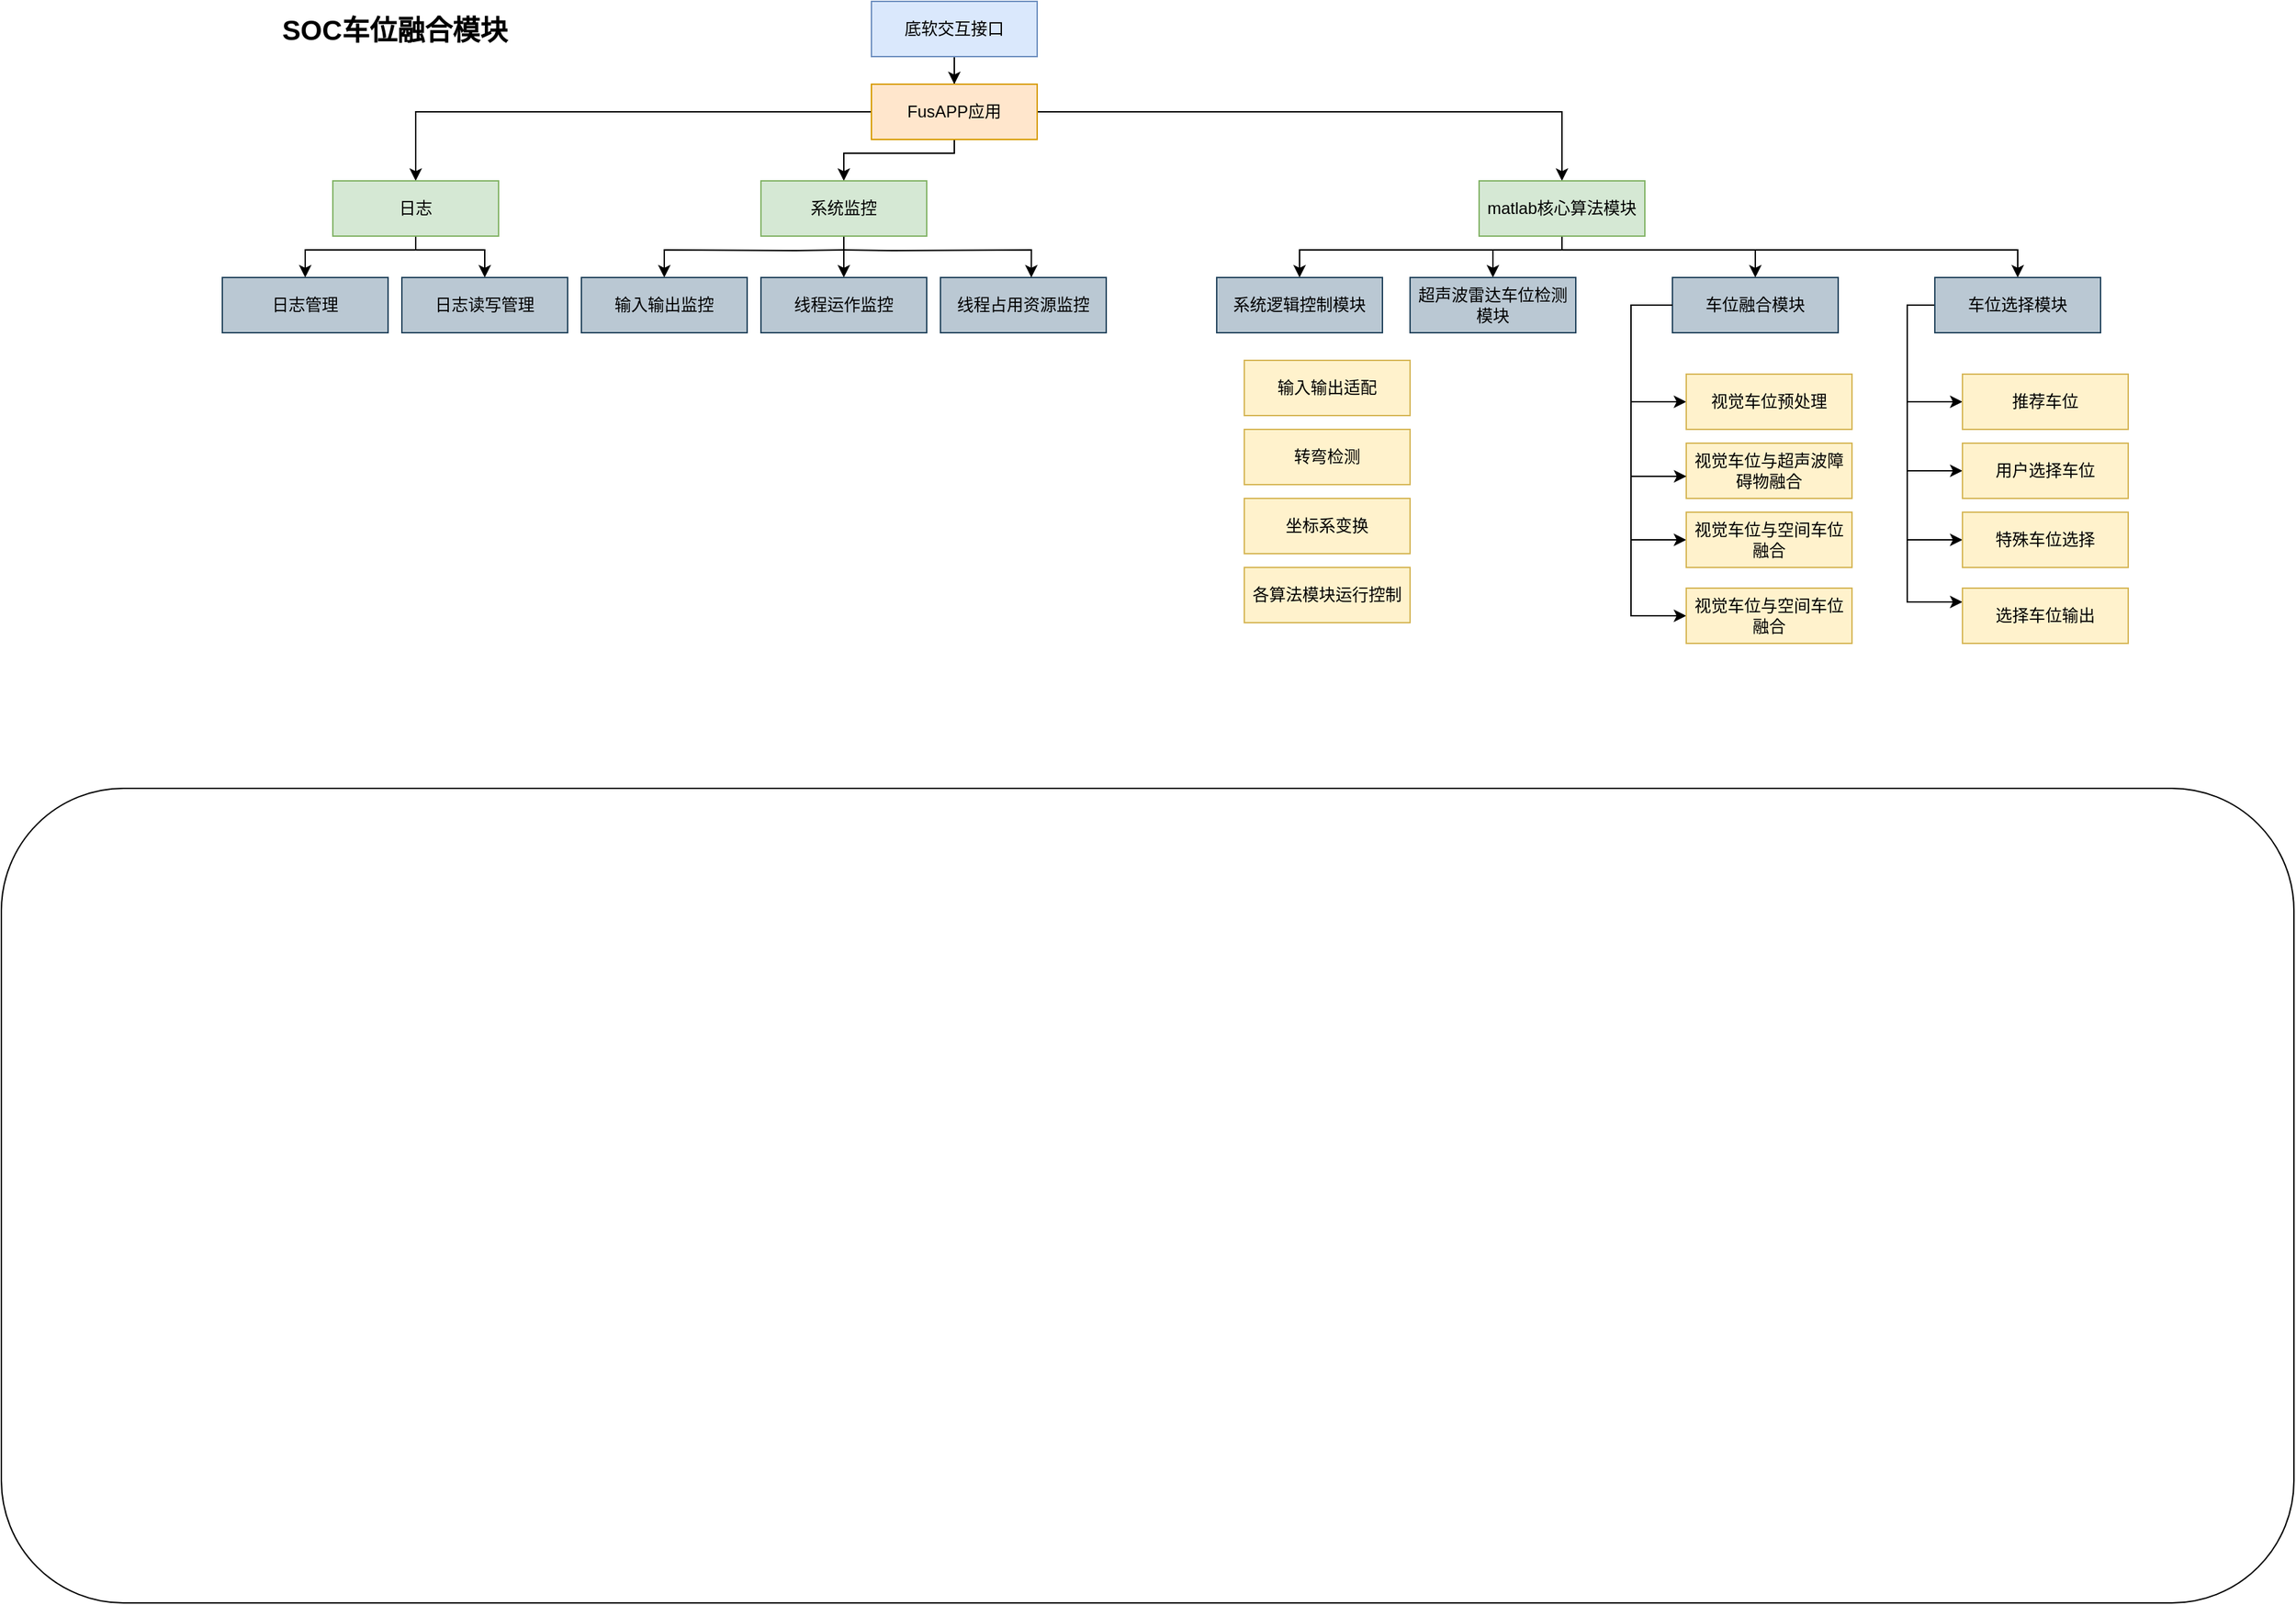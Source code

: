 <mxfile version="22.1.17" type="github">
  <diagram name="第 1 页" id="v2VoE6i0zB2rasKz2DNC">
    <mxGraphModel dx="1696" dy="434" grid="1" gridSize="10" guides="1" tooltips="1" connect="1" arrows="1" fold="1" page="1" pageScale="1" pageWidth="827" pageHeight="1169" math="0" shadow="0">
      <root>
        <mxCell id="0" />
        <mxCell id="1" parent="0" />
        <mxCell id="D35mGMn1QWTD8DkZdU1f-2" value="" style="rounded=1;whiteSpace=wrap;html=1;" vertex="1" parent="1">
          <mxGeometry x="-260" y="690" width="1660" height="590" as="geometry" />
        </mxCell>
        <mxCell id="D35mGMn1QWTD8DkZdU1f-3" value="" style="edgeStyle=orthogonalEdgeStyle;rounded=0;orthogonalLoop=1;jettySize=auto;html=1;" edge="1" parent="1" source="D35mGMn1QWTD8DkZdU1f-4" target="D35mGMn1QWTD8DkZdU1f-8">
          <mxGeometry relative="1" as="geometry" />
        </mxCell>
        <mxCell id="D35mGMn1QWTD8DkZdU1f-4" value="底软交互接口" style="rounded=0;whiteSpace=wrap;html=1;fillColor=#dae8fc;strokeColor=#6c8ebf;" vertex="1" parent="1">
          <mxGeometry x="370" y="120" width="120" height="40" as="geometry" />
        </mxCell>
        <mxCell id="D35mGMn1QWTD8DkZdU1f-5" style="edgeStyle=orthogonalEdgeStyle;rounded=0;orthogonalLoop=1;jettySize=auto;html=1;entryX=0.5;entryY=0;entryDx=0;entryDy=0;" edge="1" parent="1" source="D35mGMn1QWTD8DkZdU1f-8" target="D35mGMn1QWTD8DkZdU1f-11">
          <mxGeometry relative="1" as="geometry" />
        </mxCell>
        <mxCell id="D35mGMn1QWTD8DkZdU1f-6" style="edgeStyle=orthogonalEdgeStyle;rounded=0;orthogonalLoop=1;jettySize=auto;html=1;" edge="1" parent="1" source="D35mGMn1QWTD8DkZdU1f-8" target="D35mGMn1QWTD8DkZdU1f-16">
          <mxGeometry relative="1" as="geometry" />
        </mxCell>
        <mxCell id="D35mGMn1QWTD8DkZdU1f-7" style="edgeStyle=orthogonalEdgeStyle;rounded=0;orthogonalLoop=1;jettySize=auto;html=1;" edge="1" parent="1" source="D35mGMn1QWTD8DkZdU1f-8" target="D35mGMn1QWTD8DkZdU1f-19">
          <mxGeometry relative="1" as="geometry">
            <Array as="points">
              <mxPoint x="430" y="230" />
              <mxPoint x="350" y="230" />
            </Array>
          </mxGeometry>
        </mxCell>
        <mxCell id="D35mGMn1QWTD8DkZdU1f-8" value="FusAPP应用" style="rounded=0;whiteSpace=wrap;html=1;fillColor=#ffe6cc;strokeColor=#d79b00;" vertex="1" parent="1">
          <mxGeometry x="370" y="180" width="120" height="40" as="geometry" />
        </mxCell>
        <mxCell id="D35mGMn1QWTD8DkZdU1f-9" style="edgeStyle=orthogonalEdgeStyle;rounded=0;orthogonalLoop=1;jettySize=auto;html=1;entryX=0.5;entryY=0;entryDx=0;entryDy=0;" edge="1" parent="1" source="D35mGMn1QWTD8DkZdU1f-11" target="D35mGMn1QWTD8DkZdU1f-24">
          <mxGeometry relative="1" as="geometry">
            <Array as="points">
              <mxPoint x="40" y="300" />
              <mxPoint x="-40" y="300" />
            </Array>
          </mxGeometry>
        </mxCell>
        <mxCell id="D35mGMn1QWTD8DkZdU1f-10" style="edgeStyle=orthogonalEdgeStyle;rounded=0;orthogonalLoop=1;jettySize=auto;html=1;" edge="1" parent="1" source="D35mGMn1QWTD8DkZdU1f-11" target="D35mGMn1QWTD8DkZdU1f-25">
          <mxGeometry relative="1" as="geometry">
            <Array as="points">
              <mxPoint x="40" y="300" />
              <mxPoint x="90" y="300" />
            </Array>
          </mxGeometry>
        </mxCell>
        <mxCell id="D35mGMn1QWTD8DkZdU1f-11" value="日志" style="rounded=0;whiteSpace=wrap;html=1;fillColor=#d5e8d4;strokeColor=#82b366;" vertex="1" parent="1">
          <mxGeometry x="-20" y="250" width="120" height="40" as="geometry" />
        </mxCell>
        <mxCell id="D35mGMn1QWTD8DkZdU1f-41" style="edgeStyle=orthogonalEdgeStyle;rounded=0;orthogonalLoop=1;jettySize=auto;html=1;entryX=0.5;entryY=0;entryDx=0;entryDy=0;" edge="1" parent="1" source="D35mGMn1QWTD8DkZdU1f-16" target="D35mGMn1QWTD8DkZdU1f-20">
          <mxGeometry relative="1" as="geometry">
            <Array as="points">
              <mxPoint x="870" y="300" />
              <mxPoint x="680" y="300" />
            </Array>
          </mxGeometry>
        </mxCell>
        <mxCell id="D35mGMn1QWTD8DkZdU1f-42" style="edgeStyle=orthogonalEdgeStyle;rounded=0;orthogonalLoop=1;jettySize=auto;html=1;entryX=0.5;entryY=0;entryDx=0;entryDy=0;" edge="1" parent="1" source="D35mGMn1QWTD8DkZdU1f-16" target="D35mGMn1QWTD8DkZdU1f-21">
          <mxGeometry relative="1" as="geometry">
            <Array as="points">
              <mxPoint x="870" y="300" />
              <mxPoint x="820" y="300" />
            </Array>
          </mxGeometry>
        </mxCell>
        <mxCell id="D35mGMn1QWTD8DkZdU1f-43" style="edgeStyle=orthogonalEdgeStyle;rounded=0;orthogonalLoop=1;jettySize=auto;html=1;entryX=0.5;entryY=0;entryDx=0;entryDy=0;" edge="1" parent="1" source="D35mGMn1QWTD8DkZdU1f-16" target="D35mGMn1QWTD8DkZdU1f-22">
          <mxGeometry relative="1" as="geometry">
            <Array as="points">
              <mxPoint x="870" y="300" />
              <mxPoint x="1010" y="300" />
            </Array>
          </mxGeometry>
        </mxCell>
        <mxCell id="D35mGMn1QWTD8DkZdU1f-44" style="edgeStyle=orthogonalEdgeStyle;rounded=0;orthogonalLoop=1;jettySize=auto;html=1;" edge="1" parent="1" source="D35mGMn1QWTD8DkZdU1f-16" target="D35mGMn1QWTD8DkZdU1f-23">
          <mxGeometry relative="1" as="geometry">
            <Array as="points">
              <mxPoint x="870" y="300" />
              <mxPoint x="1200" y="300" />
            </Array>
          </mxGeometry>
        </mxCell>
        <mxCell id="D35mGMn1QWTD8DkZdU1f-16" value="matlab核心算法模块" style="rounded=0;whiteSpace=wrap;html=1;fillColor=#d5e8d4;strokeColor=#82b366;" vertex="1" parent="1">
          <mxGeometry x="810" y="250" width="120" height="40" as="geometry" />
        </mxCell>
        <mxCell id="D35mGMn1QWTD8DkZdU1f-17" style="edgeStyle=orthogonalEdgeStyle;rounded=0;orthogonalLoop=1;jettySize=auto;html=1;entryX=0.5;entryY=0;entryDx=0;entryDy=0;" edge="1" parent="1" target="D35mGMn1QWTD8DkZdU1f-26">
          <mxGeometry relative="1" as="geometry">
            <mxPoint x="210" y="310" as="targetPoint" />
            <mxPoint x="350" y="300" as="sourcePoint" />
          </mxGeometry>
        </mxCell>
        <mxCell id="D35mGMn1QWTD8DkZdU1f-18" style="edgeStyle=orthogonalEdgeStyle;rounded=0;orthogonalLoop=1;jettySize=auto;html=1;entryX=0.5;entryY=0;entryDx=0;entryDy=0;" edge="1" parent="1" source="D35mGMn1QWTD8DkZdU1f-19" target="D35mGMn1QWTD8DkZdU1f-27">
          <mxGeometry relative="1" as="geometry" />
        </mxCell>
        <mxCell id="D35mGMn1QWTD8DkZdU1f-19" value="系统监控" style="rounded=0;whiteSpace=wrap;html=1;fillColor=#d5e8d4;strokeColor=#82b366;" vertex="1" parent="1">
          <mxGeometry x="290" y="250" width="120" height="40" as="geometry" />
        </mxCell>
        <mxCell id="D35mGMn1QWTD8DkZdU1f-20" value="系统逻辑控制模块" style="rounded=0;whiteSpace=wrap;html=1;fillColor=#bac8d3;strokeColor=#23445d;" vertex="1" parent="1">
          <mxGeometry x="620" y="320" width="120" height="40" as="geometry" />
        </mxCell>
        <mxCell id="D35mGMn1QWTD8DkZdU1f-21" value="超声波雷达车位检测模块" style="rounded=0;whiteSpace=wrap;html=1;fillColor=#bac8d3;strokeColor=#23445d;" vertex="1" parent="1">
          <mxGeometry x="760" y="320" width="120" height="40" as="geometry" />
        </mxCell>
        <mxCell id="D35mGMn1QWTD8DkZdU1f-49" style="edgeStyle=orthogonalEdgeStyle;rounded=0;orthogonalLoop=1;jettySize=auto;html=1;entryX=0;entryY=0.5;entryDx=0;entryDy=0;" edge="1" parent="1" source="D35mGMn1QWTD8DkZdU1f-22" target="D35mGMn1QWTD8DkZdU1f-45">
          <mxGeometry relative="1" as="geometry">
            <Array as="points">
              <mxPoint x="920" y="340" />
              <mxPoint x="920" y="410" />
            </Array>
          </mxGeometry>
        </mxCell>
        <mxCell id="D35mGMn1QWTD8DkZdU1f-51" style="edgeStyle=orthogonalEdgeStyle;rounded=0;orthogonalLoop=1;jettySize=auto;html=1;entryX=0;entryY=0.5;entryDx=0;entryDy=0;" edge="1" parent="1" source="D35mGMn1QWTD8DkZdU1f-22" target="D35mGMn1QWTD8DkZdU1f-47">
          <mxGeometry relative="1" as="geometry">
            <Array as="points">
              <mxPoint x="920" y="340" />
              <mxPoint x="920" y="510" />
            </Array>
          </mxGeometry>
        </mxCell>
        <mxCell id="D35mGMn1QWTD8DkZdU1f-52" style="edgeStyle=orthogonalEdgeStyle;rounded=0;orthogonalLoop=1;jettySize=auto;html=1;entryX=0;entryY=0.5;entryDx=0;entryDy=0;" edge="1" parent="1" source="D35mGMn1QWTD8DkZdU1f-22" target="D35mGMn1QWTD8DkZdU1f-48">
          <mxGeometry relative="1" as="geometry">
            <Array as="points">
              <mxPoint x="920" y="340" />
              <mxPoint x="920" y="565" />
            </Array>
          </mxGeometry>
        </mxCell>
        <mxCell id="D35mGMn1QWTD8DkZdU1f-22" value="车位融合模块" style="rounded=0;whiteSpace=wrap;html=1;fillColor=#bac8d3;strokeColor=#23445d;" vertex="1" parent="1">
          <mxGeometry x="950" y="320" width="120" height="40" as="geometry" />
        </mxCell>
        <mxCell id="D35mGMn1QWTD8DkZdU1f-53" style="edgeStyle=orthogonalEdgeStyle;rounded=0;orthogonalLoop=1;jettySize=auto;html=1;entryX=0;entryY=0.5;entryDx=0;entryDy=0;" edge="1" parent="1" source="D35mGMn1QWTD8DkZdU1f-23" target="D35mGMn1QWTD8DkZdU1f-32">
          <mxGeometry relative="1" as="geometry">
            <Array as="points">
              <mxPoint x="1120" y="340" />
              <mxPoint x="1120" y="410" />
            </Array>
          </mxGeometry>
        </mxCell>
        <mxCell id="D35mGMn1QWTD8DkZdU1f-54" style="edgeStyle=orthogonalEdgeStyle;rounded=0;orthogonalLoop=1;jettySize=auto;html=1;entryX=0;entryY=0.5;entryDx=0;entryDy=0;" edge="1" parent="1" source="D35mGMn1QWTD8DkZdU1f-23" target="D35mGMn1QWTD8DkZdU1f-34">
          <mxGeometry relative="1" as="geometry">
            <Array as="points">
              <mxPoint x="1120" y="340" />
              <mxPoint x="1120" y="460" />
            </Array>
          </mxGeometry>
        </mxCell>
        <mxCell id="D35mGMn1QWTD8DkZdU1f-55" style="edgeStyle=orthogonalEdgeStyle;rounded=0;orthogonalLoop=1;jettySize=auto;html=1;entryX=0;entryY=0.5;entryDx=0;entryDy=0;" edge="1" parent="1" source="D35mGMn1QWTD8DkZdU1f-23" target="D35mGMn1QWTD8DkZdU1f-35">
          <mxGeometry relative="1" as="geometry">
            <Array as="points">
              <mxPoint x="1120" y="340" />
              <mxPoint x="1120" y="510" />
            </Array>
          </mxGeometry>
        </mxCell>
        <mxCell id="D35mGMn1QWTD8DkZdU1f-56" style="edgeStyle=orthogonalEdgeStyle;rounded=0;orthogonalLoop=1;jettySize=auto;html=1;entryX=0;entryY=0.25;entryDx=0;entryDy=0;" edge="1" parent="1" target="D35mGMn1QWTD8DkZdU1f-36">
          <mxGeometry relative="1" as="geometry">
            <mxPoint x="1140" y="340.0" as="sourcePoint" />
            <mxPoint x="1100" y="545.0" as="targetPoint" />
            <Array as="points">
              <mxPoint x="1120" y="340" />
              <mxPoint x="1120" y="555" />
            </Array>
          </mxGeometry>
        </mxCell>
        <mxCell id="D35mGMn1QWTD8DkZdU1f-23" value="车位选择模块" style="rounded=0;whiteSpace=wrap;html=1;fillColor=#bac8d3;strokeColor=#23445d;" vertex="1" parent="1">
          <mxGeometry x="1140" y="320" width="120" height="40" as="geometry" />
        </mxCell>
        <mxCell id="D35mGMn1QWTD8DkZdU1f-24" value="日志管理" style="rounded=0;whiteSpace=wrap;html=1;fillColor=#bac8d3;strokeColor=#23445d;" vertex="1" parent="1">
          <mxGeometry x="-100" y="320" width="120" height="40" as="geometry" />
        </mxCell>
        <mxCell id="D35mGMn1QWTD8DkZdU1f-25" value="日志读写管理" style="rounded=0;whiteSpace=wrap;html=1;fillColor=#bac8d3;strokeColor=#23445d;" vertex="1" parent="1">
          <mxGeometry x="30" y="320" width="120" height="40" as="geometry" />
        </mxCell>
        <mxCell id="D35mGMn1QWTD8DkZdU1f-26" value="输入输出监控" style="rounded=0;whiteSpace=wrap;html=1;fillColor=#bac8d3;strokeColor=#23445d;" vertex="1" parent="1">
          <mxGeometry x="160" y="320" width="120" height="40" as="geometry" />
        </mxCell>
        <mxCell id="D35mGMn1QWTD8DkZdU1f-27" value="线程运作监控" style="rounded=0;whiteSpace=wrap;html=1;fillColor=#bac8d3;strokeColor=#23445d;" vertex="1" parent="1">
          <mxGeometry x="290" y="320" width="120" height="40" as="geometry" />
        </mxCell>
        <mxCell id="D35mGMn1QWTD8DkZdU1f-28" value="线程占用资源监控" style="rounded=0;whiteSpace=wrap;html=1;fillColor=#bac8d3;strokeColor=#23445d;" vertex="1" parent="1">
          <mxGeometry x="420" y="320" width="120" height="40" as="geometry" />
        </mxCell>
        <mxCell id="D35mGMn1QWTD8DkZdU1f-29" style="edgeStyle=orthogonalEdgeStyle;rounded=0;orthogonalLoop=1;jettySize=auto;html=1;entryX=0.548;entryY=-0.001;entryDx=0;entryDy=0;entryPerimeter=0;" edge="1" parent="1" target="D35mGMn1QWTD8DkZdU1f-28">
          <mxGeometry relative="1" as="geometry">
            <mxPoint x="350" y="300" as="sourcePoint" />
          </mxGeometry>
        </mxCell>
        <mxCell id="D35mGMn1QWTD8DkZdU1f-31" value="&lt;span style=&quot;font-size: 20px;&quot;&gt;&lt;font style=&quot;font-size: 20px;&quot;&gt;SOC车位融合模块&lt;/font&gt;&lt;/span&gt;" style="text;html=1;strokeColor=none;fillColor=none;align=center;verticalAlign=middle;whiteSpace=wrap;rounded=0;fontStyle=1;fontSize=20;" vertex="1" parent="1">
          <mxGeometry x="-80" y="125" width="210" height="30" as="geometry" />
        </mxCell>
        <mxCell id="D35mGMn1QWTD8DkZdU1f-32" value="推荐车位" style="rounded=0;whiteSpace=wrap;html=1;fillColor=#fff2cc;strokeColor=#d6b656;" vertex="1" parent="1">
          <mxGeometry x="1160" y="390" width="120" height="40" as="geometry" />
        </mxCell>
        <mxCell id="D35mGMn1QWTD8DkZdU1f-34" value="用户选择车位" style="rounded=0;whiteSpace=wrap;html=1;fillColor=#fff2cc;strokeColor=#d6b656;" vertex="1" parent="1">
          <mxGeometry x="1160" y="440" width="120" height="40" as="geometry" />
        </mxCell>
        <mxCell id="D35mGMn1QWTD8DkZdU1f-35" value="特殊车位选择" style="rounded=0;whiteSpace=wrap;html=1;fillColor=#fff2cc;strokeColor=#d6b656;" vertex="1" parent="1">
          <mxGeometry x="1160" y="490" width="120" height="40" as="geometry" />
        </mxCell>
        <mxCell id="D35mGMn1QWTD8DkZdU1f-36" value="选择车位输出" style="rounded=0;whiteSpace=wrap;html=1;fillColor=#fff2cc;strokeColor=#d6b656;" vertex="1" parent="1">
          <mxGeometry x="1160" y="545" width="120" height="40" as="geometry" />
        </mxCell>
        <mxCell id="D35mGMn1QWTD8DkZdU1f-45" value="视觉车位预处理" style="rounded=0;whiteSpace=wrap;html=1;fillColor=#fff2cc;strokeColor=#d6b656;" vertex="1" parent="1">
          <mxGeometry x="960" y="390" width="120" height="40" as="geometry" />
        </mxCell>
        <mxCell id="D35mGMn1QWTD8DkZdU1f-46" value="视觉车位与超声波障碍物融合" style="rounded=0;whiteSpace=wrap;html=1;fillColor=#fff2cc;strokeColor=#d6b656;" vertex="1" parent="1">
          <mxGeometry x="960" y="440" width="120" height="40" as="geometry" />
        </mxCell>
        <mxCell id="D35mGMn1QWTD8DkZdU1f-47" value="视觉车位与空间车位融合" style="rounded=0;whiteSpace=wrap;html=1;fillColor=#fff2cc;strokeColor=#d6b656;" vertex="1" parent="1">
          <mxGeometry x="960" y="490" width="120" height="40" as="geometry" />
        </mxCell>
        <mxCell id="D35mGMn1QWTD8DkZdU1f-48" value="视觉车位与空间车位融合" style="rounded=0;whiteSpace=wrap;html=1;fillColor=#fff2cc;strokeColor=#d6b656;" vertex="1" parent="1">
          <mxGeometry x="960" y="545" width="120" height="40" as="geometry" />
        </mxCell>
        <mxCell id="D35mGMn1QWTD8DkZdU1f-50" style="edgeStyle=orthogonalEdgeStyle;rounded=0;orthogonalLoop=1;jettySize=auto;html=1;entryX=0.001;entryY=0.601;entryDx=0;entryDy=0;entryPerimeter=0;exitX=0;exitY=0.5;exitDx=0;exitDy=0;" edge="1" parent="1" source="D35mGMn1QWTD8DkZdU1f-22" target="D35mGMn1QWTD8DkZdU1f-46">
          <mxGeometry relative="1" as="geometry">
            <Array as="points">
              <mxPoint x="920" y="340" />
              <mxPoint x="920" y="464" />
            </Array>
          </mxGeometry>
        </mxCell>
        <mxCell id="D35mGMn1QWTD8DkZdU1f-57" value="转弯检测" style="rounded=0;whiteSpace=wrap;html=1;fillColor=#fff2cc;strokeColor=#d6b656;" vertex="1" parent="1">
          <mxGeometry x="640" y="430" width="120" height="40" as="geometry" />
        </mxCell>
        <mxCell id="D35mGMn1QWTD8DkZdU1f-58" value="输入输出适配" style="rounded=0;whiteSpace=wrap;html=1;fillColor=#fff2cc;strokeColor=#d6b656;" vertex="1" parent="1">
          <mxGeometry x="640" y="380" width="120" height="40" as="geometry" />
        </mxCell>
        <mxCell id="D35mGMn1QWTD8DkZdU1f-60" value="坐标系变换" style="rounded=0;whiteSpace=wrap;html=1;fillColor=#fff2cc;strokeColor=#d6b656;" vertex="1" parent="1">
          <mxGeometry x="640" y="480" width="120" height="40" as="geometry" />
        </mxCell>
        <mxCell id="D35mGMn1QWTD8DkZdU1f-61" value="各算法模块运行控制" style="rounded=0;whiteSpace=wrap;html=1;fillColor=#fff2cc;strokeColor=#d6b656;" vertex="1" parent="1">
          <mxGeometry x="640" y="530" width="120" height="40" as="geometry" />
        </mxCell>
      </root>
    </mxGraphModel>
  </diagram>
</mxfile>
